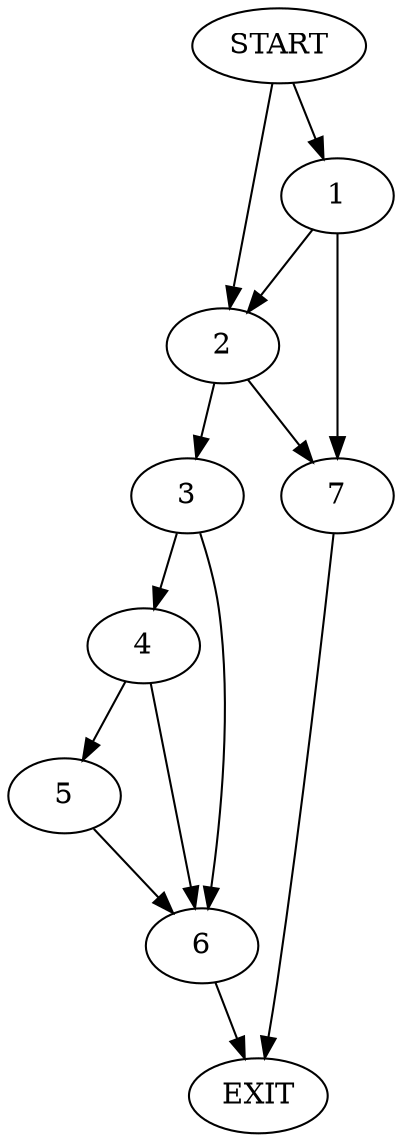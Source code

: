 digraph { 
0 [label="START"];
1;
2;
3;
4;
5;
6;
7;
8[label="EXIT"];
0 -> 2;
0 -> 1;
1 -> 2;
1 -> 7;
2 -> 3;
2 -> 7;
3 -> 4;
3 -> 6;
4 -> 6;
4 -> 5;
5 -> 6;
6 -> 8;
7 -> 8;
}